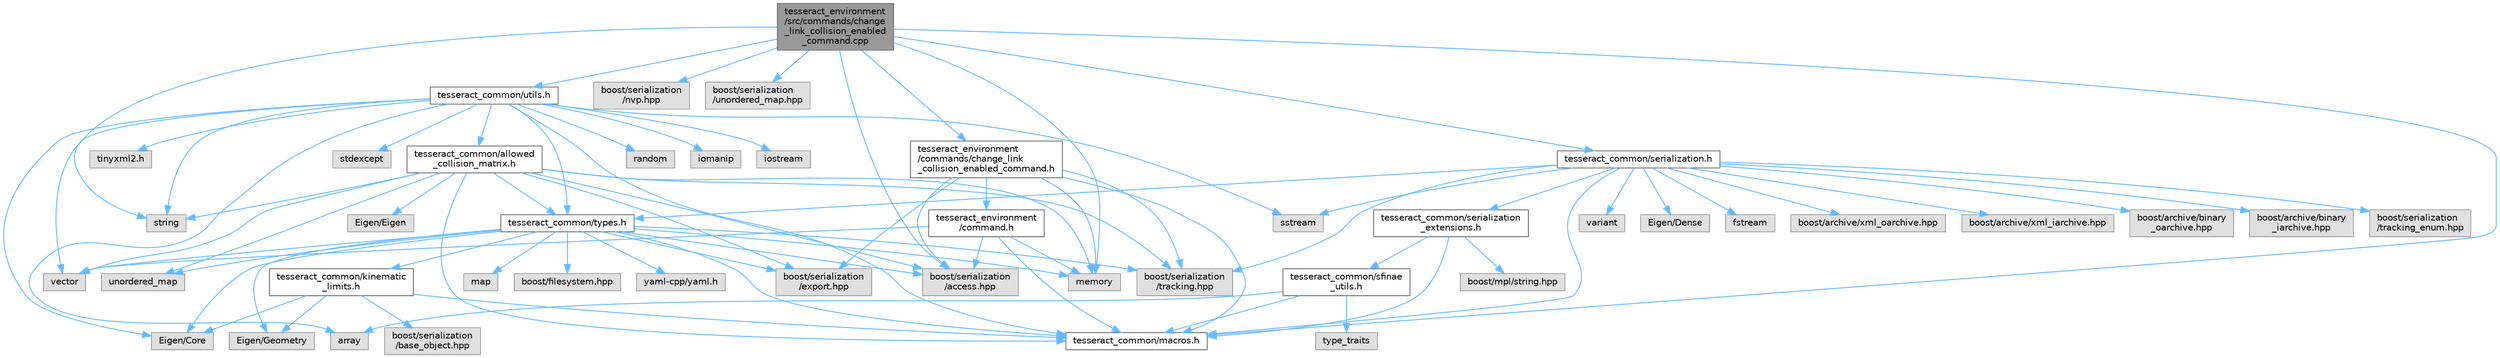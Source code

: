 digraph "tesseract_environment/src/commands/change_link_collision_enabled_command.cpp"
{
 // LATEX_PDF_SIZE
  bgcolor="transparent";
  edge [fontname=Helvetica,fontsize=10,labelfontname=Helvetica,labelfontsize=10];
  node [fontname=Helvetica,fontsize=10,shape=box,height=0.2,width=0.4];
  Node1 [label="tesseract_environment\l/src/commands/change\l_link_collision_enabled\l_command.cpp",height=0.2,width=0.4,color="gray40", fillcolor="grey60", style="filled", fontcolor="black",tooltip="Used to change if a link is enabled for collision checking."];
  Node1 -> Node2 [color="steelblue1",style="solid"];
  Node2 [label="tesseract_common/macros.h",height=0.2,width=0.4,color="grey40", fillcolor="white", style="filled",URL="$de/d3c/macros_8h.html",tooltip="Common Tesseract Macros."];
  Node1 -> Node3 [color="steelblue1",style="solid"];
  Node3 [label="boost/serialization\l/access.hpp",height=0.2,width=0.4,color="grey60", fillcolor="#E0E0E0", style="filled",tooltip=" "];
  Node1 -> Node4 [color="steelblue1",style="solid"];
  Node4 [label="boost/serialization\l/nvp.hpp",height=0.2,width=0.4,color="grey60", fillcolor="#E0E0E0", style="filled",tooltip=" "];
  Node1 -> Node5 [color="steelblue1",style="solid"];
  Node5 [label="boost/serialization\l/unordered_map.hpp",height=0.2,width=0.4,color="grey60", fillcolor="#E0E0E0", style="filled",tooltip=" "];
  Node1 -> Node6 [color="steelblue1",style="solid"];
  Node6 [label="memory",height=0.2,width=0.4,color="grey60", fillcolor="#E0E0E0", style="filled",tooltip=" "];
  Node1 -> Node7 [color="steelblue1",style="solid"];
  Node7 [label="string",height=0.2,width=0.4,color="grey60", fillcolor="#E0E0E0", style="filled",tooltip=" "];
  Node1 -> Node8 [color="steelblue1",style="solid"];
  Node8 [label="tesseract_common/utils.h",height=0.2,width=0.4,color="grey40", fillcolor="white", style="filled",URL="$dc/d79/tesseract__common_2include_2tesseract__common_2utils_8h.html",tooltip="Common Tesseract Utility Functions."];
  Node8 -> Node2 [color="steelblue1",style="solid"];
  Node8 -> Node9 [color="steelblue1",style="solid"];
  Node9 [label="array",height=0.2,width=0.4,color="grey60", fillcolor="#E0E0E0", style="filled",tooltip=" "];
  Node8 -> Node10 [color="steelblue1",style="solid"];
  Node10 [label="vector",height=0.2,width=0.4,color="grey60", fillcolor="#E0E0E0", style="filled",tooltip=" "];
  Node8 -> Node7 [color="steelblue1",style="solid"];
  Node8 -> Node11 [color="steelblue1",style="solid"];
  Node11 [label="sstream",height=0.2,width=0.4,color="grey60", fillcolor="#E0E0E0", style="filled",tooltip=" "];
  Node8 -> Node12 [color="steelblue1",style="solid"];
  Node12 [label="stdexcept",height=0.2,width=0.4,color="grey60", fillcolor="#E0E0E0", style="filled",tooltip=" "];
  Node8 -> Node13 [color="steelblue1",style="solid"];
  Node13 [label="random",height=0.2,width=0.4,color="grey60", fillcolor="#E0E0E0", style="filled",tooltip=" "];
  Node8 -> Node14 [color="steelblue1",style="solid"];
  Node14 [label="iomanip",height=0.2,width=0.4,color="grey60", fillcolor="#E0E0E0", style="filled",tooltip=" "];
  Node8 -> Node15 [color="steelblue1",style="solid"];
  Node15 [label="Eigen/Core",height=0.2,width=0.4,color="grey60", fillcolor="#E0E0E0", style="filled",tooltip=" "];
  Node8 -> Node16 [color="steelblue1",style="solid"];
  Node16 [label="iostream",height=0.2,width=0.4,color="grey60", fillcolor="#E0E0E0", style="filled",tooltip=" "];
  Node8 -> Node17 [color="steelblue1",style="solid"];
  Node17 [label="tinyxml2.h",height=0.2,width=0.4,color="grey60", fillcolor="#E0E0E0", style="filled",tooltip=" "];
  Node8 -> Node18 [color="steelblue1",style="solid"];
  Node18 [label="tesseract_common/allowed\l_collision_matrix.h",height=0.2,width=0.4,color="grey40", fillcolor="white", style="filled",URL="$d2/d01/allowed__collision__matrix_8h.html",tooltip=" "];
  Node18 -> Node2 [color="steelblue1",style="solid"];
  Node18 -> Node3 [color="steelblue1",style="solid"];
  Node18 -> Node7 [color="steelblue1",style="solid"];
  Node18 -> Node10 [color="steelblue1",style="solid"];
  Node18 -> Node6 [color="steelblue1",style="solid"];
  Node18 -> Node19 [color="steelblue1",style="solid"];
  Node19 [label="Eigen/Eigen",height=0.2,width=0.4,color="grey60", fillcolor="#E0E0E0", style="filled",tooltip=" "];
  Node18 -> Node20 [color="steelblue1",style="solid"];
  Node20 [label="unordered_map",height=0.2,width=0.4,color="grey60", fillcolor="#E0E0E0", style="filled",tooltip=" "];
  Node18 -> Node21 [color="steelblue1",style="solid"];
  Node21 [label="tesseract_common/types.h",height=0.2,width=0.4,color="grey40", fillcolor="white", style="filled",URL="$dd/ddb/tesseract__common_2include_2tesseract__common_2types_8h.html",tooltip="Common Tesseract Types."];
  Node21 -> Node2 [color="steelblue1",style="solid"];
  Node21 -> Node3 [color="steelblue1",style="solid"];
  Node21 -> Node15 [color="steelblue1",style="solid"];
  Node21 -> Node22 [color="steelblue1",style="solid"];
  Node22 [label="Eigen/Geometry",height=0.2,width=0.4,color="grey60", fillcolor="#E0E0E0", style="filled",tooltip=" "];
  Node21 -> Node10 [color="steelblue1",style="solid"];
  Node21 -> Node6 [color="steelblue1",style="solid"];
  Node21 -> Node23 [color="steelblue1",style="solid"];
  Node23 [label="map",height=0.2,width=0.4,color="grey60", fillcolor="#E0E0E0", style="filled",tooltip=" "];
  Node21 -> Node20 [color="steelblue1",style="solid"];
  Node21 -> Node24 [color="steelblue1",style="solid"];
  Node24 [label="boost/filesystem.hpp",height=0.2,width=0.4,color="grey60", fillcolor="#E0E0E0", style="filled",tooltip=" "];
  Node21 -> Node25 [color="steelblue1",style="solid"];
  Node25 [label="yaml-cpp/yaml.h",height=0.2,width=0.4,color="grey60", fillcolor="#E0E0E0", style="filled",tooltip=" "];
  Node21 -> Node26 [color="steelblue1",style="solid"];
  Node26 [label="tesseract_common/kinematic\l_limits.h",height=0.2,width=0.4,color="grey40", fillcolor="white", style="filled",URL="$d9/dc2/kinematic__limits_8h.html",tooltip="Common Tesseract Kinematic Limits and Related Utility Functions."];
  Node26 -> Node2 [color="steelblue1",style="solid"];
  Node26 -> Node15 [color="steelblue1",style="solid"];
  Node26 -> Node22 [color="steelblue1",style="solid"];
  Node26 -> Node27 [color="steelblue1",style="solid"];
  Node27 [label="boost/serialization\l/base_object.hpp",height=0.2,width=0.4,color="grey60", fillcolor="#E0E0E0", style="filled",tooltip=" "];
  Node21 -> Node28 [color="steelblue1",style="solid"];
  Node28 [label="boost/serialization\l/export.hpp",height=0.2,width=0.4,color="grey60", fillcolor="#E0E0E0", style="filled",tooltip=" "];
  Node21 -> Node29 [color="steelblue1",style="solid"];
  Node29 [label="boost/serialization\l/tracking.hpp",height=0.2,width=0.4,color="grey60", fillcolor="#E0E0E0", style="filled",tooltip=" "];
  Node18 -> Node28 [color="steelblue1",style="solid"];
  Node18 -> Node29 [color="steelblue1",style="solid"];
  Node8 -> Node21 [color="steelblue1",style="solid"];
  Node1 -> Node30 [color="steelblue1",style="solid"];
  Node30 [label="tesseract_environment\l/commands/change_link\l_collision_enabled_command.h",height=0.2,width=0.4,color="grey40", fillcolor="white", style="filled",URL="$de/d30/change__link__collision__enabled__command_8h.html",tooltip="Used to change a links collision enabled in environment."];
  Node30 -> Node2 [color="steelblue1",style="solid"];
  Node30 -> Node3 [color="steelblue1",style="solid"];
  Node30 -> Node6 [color="steelblue1",style="solid"];
  Node30 -> Node31 [color="steelblue1",style="solid"];
  Node31 [label="tesseract_environment\l/command.h",height=0.2,width=0.4,color="grey40", fillcolor="white", style="filled",URL="$d0/d09/command_8h.html",tooltip="This contains classes for recording operations applied to the environment for tracking changes...."];
  Node31 -> Node2 [color="steelblue1",style="solid"];
  Node31 -> Node3 [color="steelblue1",style="solid"];
  Node31 -> Node6 [color="steelblue1",style="solid"];
  Node31 -> Node10 [color="steelblue1",style="solid"];
  Node30 -> Node28 [color="steelblue1",style="solid"];
  Node30 -> Node29 [color="steelblue1",style="solid"];
  Node1 -> Node32 [color="steelblue1",style="solid"];
  Node32 [label="tesseract_common/serialization.h",height=0.2,width=0.4,color="grey40", fillcolor="white", style="filled",URL="$dc/d7d/tesseract__common_2include_2tesseract__common_2serialization_8h.html",tooltip="Additional Boost serialization wrappers."];
  Node32 -> Node2 [color="steelblue1",style="solid"];
  Node32 -> Node33 [color="steelblue1",style="solid"];
  Node33 [label="variant",height=0.2,width=0.4,color="grey60", fillcolor="#E0E0E0", style="filled",tooltip=" "];
  Node32 -> Node34 [color="steelblue1",style="solid"];
  Node34 [label="Eigen/Dense",height=0.2,width=0.4,color="grey60", fillcolor="#E0E0E0", style="filled",tooltip=" "];
  Node32 -> Node35 [color="steelblue1",style="solid"];
  Node35 [label="fstream",height=0.2,width=0.4,color="grey60", fillcolor="#E0E0E0", style="filled",tooltip=" "];
  Node32 -> Node11 [color="steelblue1",style="solid"];
  Node32 -> Node36 [color="steelblue1",style="solid"];
  Node36 [label="boost/archive/xml_oarchive.hpp",height=0.2,width=0.4,color="grey60", fillcolor="#E0E0E0", style="filled",tooltip=" "];
  Node32 -> Node37 [color="steelblue1",style="solid"];
  Node37 [label="boost/archive/xml_iarchive.hpp",height=0.2,width=0.4,color="grey60", fillcolor="#E0E0E0", style="filled",tooltip=" "];
  Node32 -> Node38 [color="steelblue1",style="solid"];
  Node38 [label="boost/archive/binary\l_oarchive.hpp",height=0.2,width=0.4,color="grey60", fillcolor="#E0E0E0", style="filled",tooltip=" "];
  Node32 -> Node39 [color="steelblue1",style="solid"];
  Node39 [label="boost/archive/binary\l_iarchive.hpp",height=0.2,width=0.4,color="grey60", fillcolor="#E0E0E0", style="filled",tooltip=" "];
  Node32 -> Node29 [color="steelblue1",style="solid"];
  Node32 -> Node40 [color="steelblue1",style="solid"];
  Node40 [label="boost/serialization\l/tracking_enum.hpp",height=0.2,width=0.4,color="grey60", fillcolor="#E0E0E0", style="filled",tooltip=" "];
  Node32 -> Node21 [color="steelblue1",style="solid"];
  Node32 -> Node41 [color="steelblue1",style="solid"];
  Node41 [label="tesseract_common/serialization\l_extensions.h",height=0.2,width=0.4,color="grey40", fillcolor="white", style="filled",URL="$d5/d03/serialization__extensions_8h.html",tooltip="Boost serialization class extension macros and helpers."];
  Node41 -> Node2 [color="steelblue1",style="solid"];
  Node41 -> Node42 [color="steelblue1",style="solid"];
  Node42 [label="boost/mpl/string.hpp",height=0.2,width=0.4,color="grey60", fillcolor="#E0E0E0", style="filled",tooltip=" "];
  Node41 -> Node43 [color="steelblue1",style="solid"];
  Node43 [label="tesseract_common/sfinae\l_utils.h",height=0.2,width=0.4,color="grey40", fillcolor="white", style="filled",URL="$d3/d03/sfinae__utils_8h.html",tooltip=" "];
  Node43 -> Node2 [color="steelblue1",style="solid"];
  Node43 -> Node44 [color="steelblue1",style="solid"];
  Node44 [label="type_traits",height=0.2,width=0.4,color="grey60", fillcolor="#E0E0E0", style="filled",tooltip=" "];
  Node43 -> Node9 [color="steelblue1",style="solid"];
}

